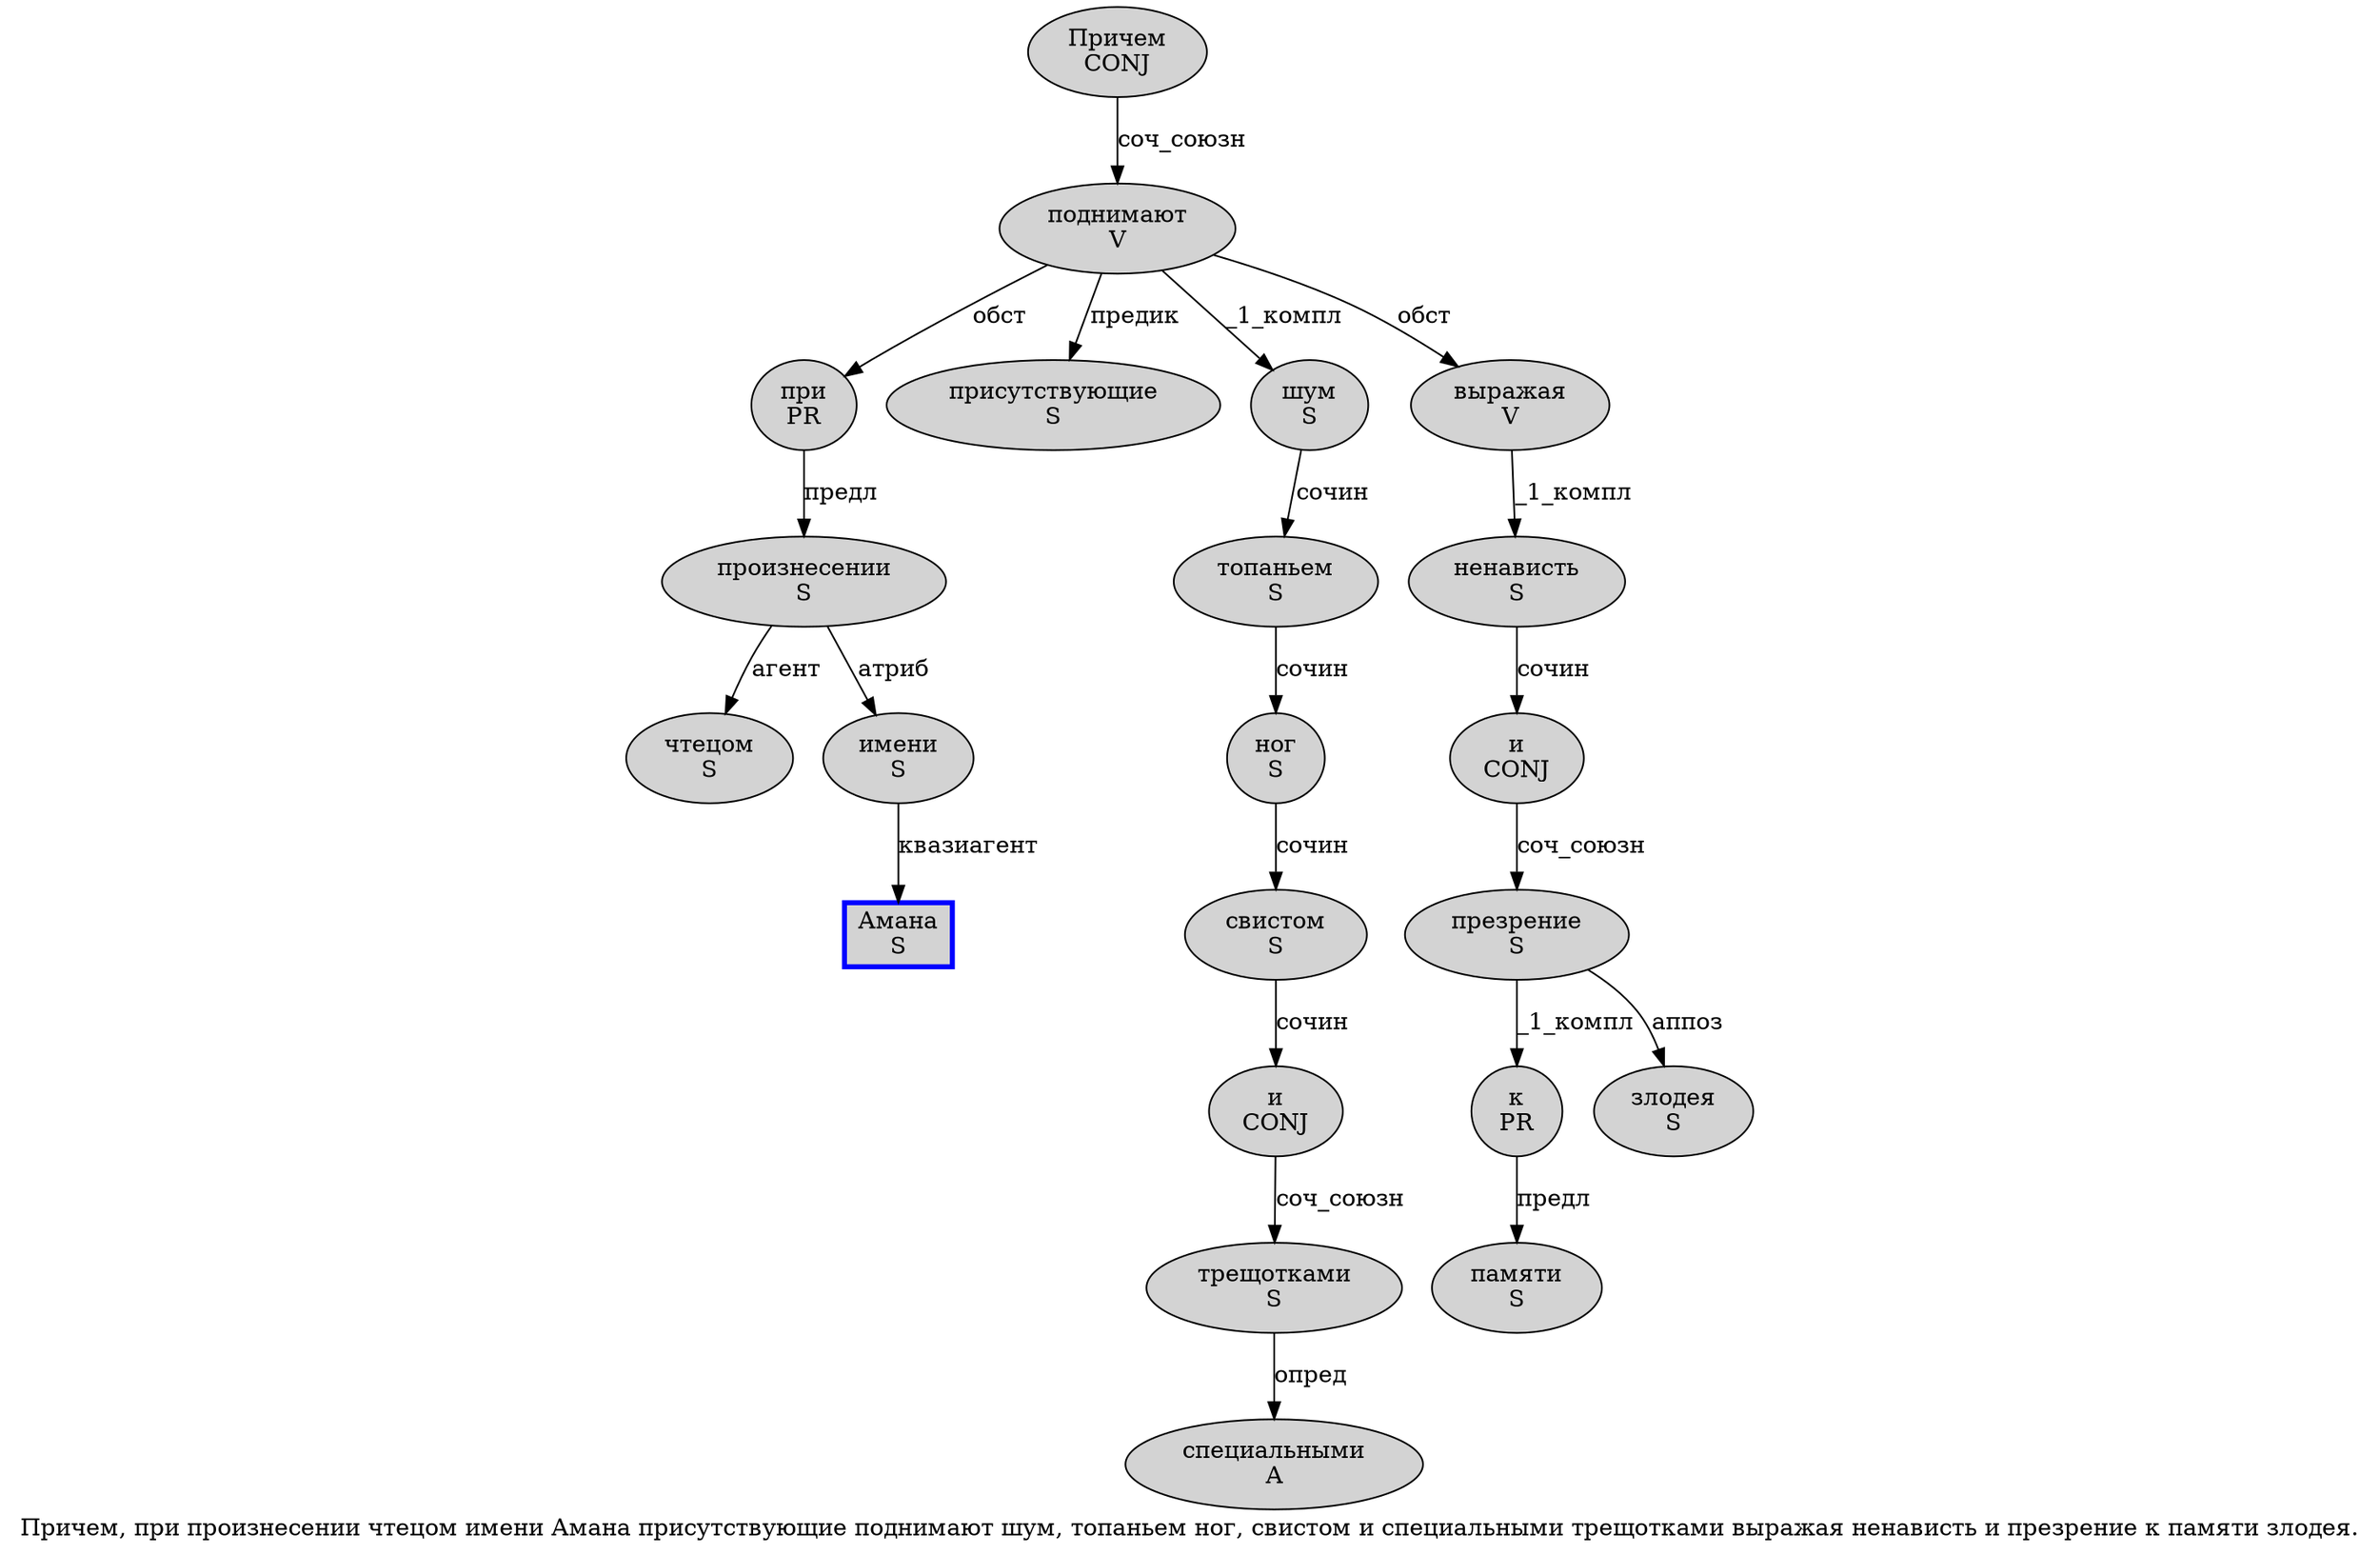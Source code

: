 digraph SENTENCE_417 {
	graph [label="Причем, при произнесении чтецом имени Амана присутствующие поднимают шум, топаньем ног, свистом и специальными трещотками выражая ненависть и презрение к памяти злодея."]
	node [style=filled]
		0 [label="Причем
CONJ" color="" fillcolor=lightgray penwidth=1 shape=ellipse]
		2 [label="при
PR" color="" fillcolor=lightgray penwidth=1 shape=ellipse]
		3 [label="произнесении
S" color="" fillcolor=lightgray penwidth=1 shape=ellipse]
		4 [label="чтецом
S" color="" fillcolor=lightgray penwidth=1 shape=ellipse]
		5 [label="имени
S" color="" fillcolor=lightgray penwidth=1 shape=ellipse]
		6 [label="Амана
S" color=blue fillcolor=lightgray penwidth=3 shape=box]
		7 [label="присутствующие
S" color="" fillcolor=lightgray penwidth=1 shape=ellipse]
		8 [label="поднимают
V" color="" fillcolor=lightgray penwidth=1 shape=ellipse]
		9 [label="шум
S" color="" fillcolor=lightgray penwidth=1 shape=ellipse]
		11 [label="топаньем
S" color="" fillcolor=lightgray penwidth=1 shape=ellipse]
		12 [label="ног
S" color="" fillcolor=lightgray penwidth=1 shape=ellipse]
		14 [label="свистом
S" color="" fillcolor=lightgray penwidth=1 shape=ellipse]
		15 [label="и
CONJ" color="" fillcolor=lightgray penwidth=1 shape=ellipse]
		16 [label="специальными
A" color="" fillcolor=lightgray penwidth=1 shape=ellipse]
		17 [label="трещотками
S" color="" fillcolor=lightgray penwidth=1 shape=ellipse]
		18 [label="выражая
V" color="" fillcolor=lightgray penwidth=1 shape=ellipse]
		19 [label="ненависть
S" color="" fillcolor=lightgray penwidth=1 shape=ellipse]
		20 [label="и
CONJ" color="" fillcolor=lightgray penwidth=1 shape=ellipse]
		21 [label="презрение
S" color="" fillcolor=lightgray penwidth=1 shape=ellipse]
		22 [label="к
PR" color="" fillcolor=lightgray penwidth=1 shape=ellipse]
		23 [label="памяти
S" color="" fillcolor=lightgray penwidth=1 shape=ellipse]
		24 [label="злодея
S" color="" fillcolor=lightgray penwidth=1 shape=ellipse]
			18 -> 19 [label="_1_компл"]
			20 -> 21 [label="соч_союзн"]
			8 -> 2 [label="обст"]
			8 -> 7 [label="предик"]
			8 -> 9 [label="_1_компл"]
			8 -> 18 [label="обст"]
			19 -> 20 [label="сочин"]
			0 -> 8 [label="соч_союзн"]
			2 -> 3 [label="предл"]
			21 -> 22 [label="_1_компл"]
			21 -> 24 [label="аппоз"]
			11 -> 12 [label="сочин"]
			14 -> 15 [label="сочин"]
			9 -> 11 [label="сочин"]
			5 -> 6 [label="квазиагент"]
			12 -> 14 [label="сочин"]
			3 -> 4 [label="агент"]
			3 -> 5 [label="атриб"]
			22 -> 23 [label="предл"]
			15 -> 17 [label="соч_союзн"]
			17 -> 16 [label="опред"]
}